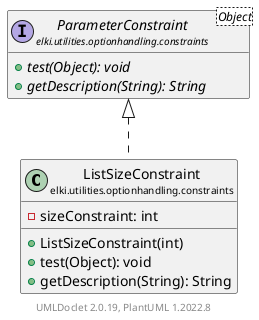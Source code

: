 @startuml
    remove .*\.(Instance|Par|Parameterizer|Factory)$
    set namespaceSeparator none
    hide empty fields
    hide empty methods

    class "<size:14>ListSizeConstraint\n<size:10>elki.utilities.optionhandling.constraints" as elki.utilities.optionhandling.constraints.ListSizeConstraint [[ListSizeConstraint.html]] {
        -sizeConstraint: int
        +ListSizeConstraint(int)
        +test(Object): void
        +getDescription(String): String
    }

    interface "<size:14>ParameterConstraint\n<size:10>elki.utilities.optionhandling.constraints" as elki.utilities.optionhandling.constraints.ParameterConstraint<Object> [[ParameterConstraint.html]] {
        {abstract} +test(Object): void
        {abstract} +getDescription(String): String
    }

    elki.utilities.optionhandling.constraints.ParameterConstraint <|.. elki.utilities.optionhandling.constraints.ListSizeConstraint

    center footer UMLDoclet 2.0.19, PlantUML 1.2022.8
@enduml
